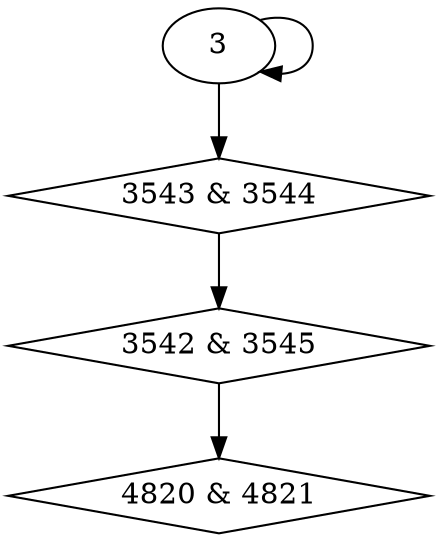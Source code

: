 digraph {
0 [label = "3542 & 3545", shape = diamond];
1 [label = "3543 & 3544", shape = diamond];
2 [label = "4820 & 4821", shape = diamond];
1 -> 0;
3 -> 1;
0 -> 2;
3 -> 3;
}
